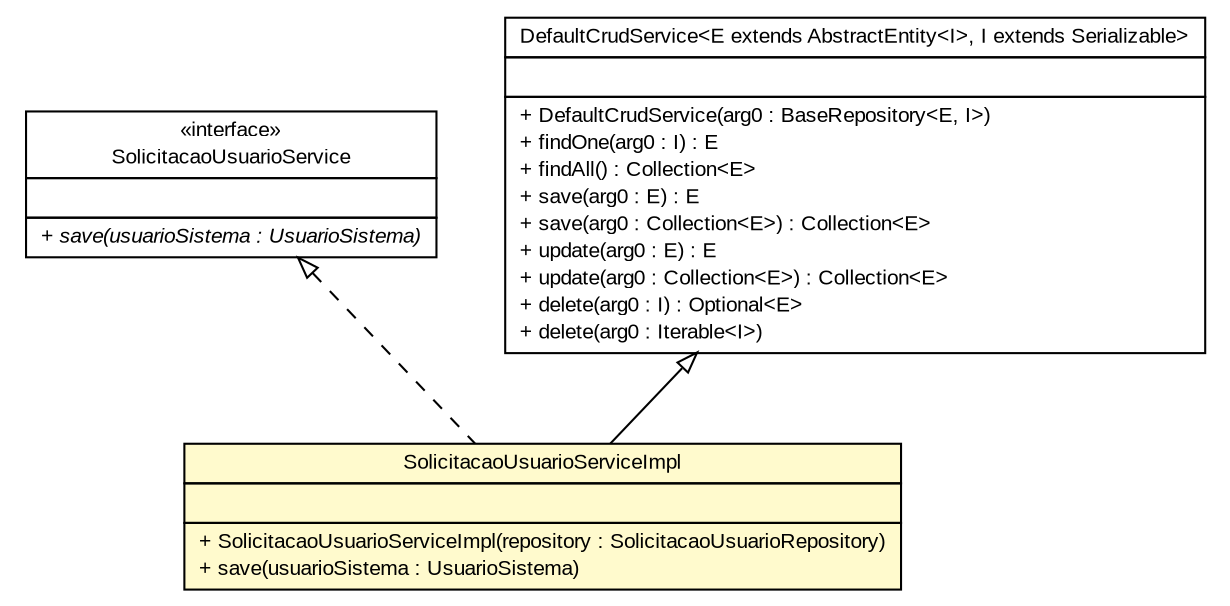 #!/usr/local/bin/dot
#
# Class diagram 
# Generated by UMLGraph version R5_6 (http://www.umlgraph.org/)
#

digraph G {
	edge [fontname="arial",fontsize=10,labelfontname="arial",labelfontsize=10];
	node [fontname="arial",fontsize=10,shape=plaintext];
	nodesep=0.25;
	ranksep=0.5;
	// br.gov.to.sefaz.seg.business.gestao.service.SolicitacaoUsuarioService
	c37005 [label=<<table title="br.gov.to.sefaz.seg.business.gestao.service.SolicitacaoUsuarioService" border="0" cellborder="1" cellspacing="0" cellpadding="2" port="p" href="../SolicitacaoUsuarioService.html">
		<tr><td><table border="0" cellspacing="0" cellpadding="1">
<tr><td align="center" balign="center"> &#171;interface&#187; </td></tr>
<tr><td align="center" balign="center"> SolicitacaoUsuarioService </td></tr>
		</table></td></tr>
		<tr><td><table border="0" cellspacing="0" cellpadding="1">
<tr><td align="left" balign="left">  </td></tr>
		</table></td></tr>
		<tr><td><table border="0" cellspacing="0" cellpadding="1">
<tr><td align="left" balign="left"><font face="arial italic" point-size="10.0"> + save(usuarioSistema : UsuarioSistema) </font></td></tr>
		</table></td></tr>
		</table>>, URL="../SolicitacaoUsuarioService.html", fontname="arial", fontcolor="black", fontsize=10.0];
	// br.gov.to.sefaz.seg.business.gestao.service.impl.SolicitacaoUsuarioServiceImpl
	c37039 [label=<<table title="br.gov.to.sefaz.seg.business.gestao.service.impl.SolicitacaoUsuarioServiceImpl" border="0" cellborder="1" cellspacing="0" cellpadding="2" port="p" bgcolor="lemonChiffon" href="./SolicitacaoUsuarioServiceImpl.html">
		<tr><td><table border="0" cellspacing="0" cellpadding="1">
<tr><td align="center" balign="center"> SolicitacaoUsuarioServiceImpl </td></tr>
		</table></td></tr>
		<tr><td><table border="0" cellspacing="0" cellpadding="1">
<tr><td align="left" balign="left">  </td></tr>
		</table></td></tr>
		<tr><td><table border="0" cellspacing="0" cellpadding="1">
<tr><td align="left" balign="left"> + SolicitacaoUsuarioServiceImpl(repository : SolicitacaoUsuarioRepository) </td></tr>
<tr><td align="left" balign="left"> + save(usuarioSistema : UsuarioSistema) </td></tr>
		</table></td></tr>
		</table>>, URL="./SolicitacaoUsuarioServiceImpl.html", fontname="arial", fontcolor="black", fontsize=10.0];
	//br.gov.to.sefaz.seg.business.gestao.service.impl.SolicitacaoUsuarioServiceImpl extends br.gov.to.sefaz.business.service.impl.DefaultCrudService<br.gov.to.sefaz.seg.persistence.entity.SolicitacaoUsuario, java.lang.Long>
	c37151:p -> c37039:p [dir=back,arrowtail=empty];
	//br.gov.to.sefaz.seg.business.gestao.service.impl.SolicitacaoUsuarioServiceImpl implements br.gov.to.sefaz.seg.business.gestao.service.SolicitacaoUsuarioService
	c37005:p -> c37039:p [dir=back,arrowtail=empty,style=dashed];
	// br.gov.to.sefaz.business.service.impl.DefaultCrudService<E extends br.gov.to.sefaz.persistence.entity.AbstractEntity<I>, I extends java.io.Serializable>
	c37151 [label=<<table title="br.gov.to.sefaz.business.service.impl.DefaultCrudService" border="0" cellborder="1" cellspacing="0" cellpadding="2" port="p" href="http://java.sun.com/j2se/1.4.2/docs/api/br/gov/to/sefaz/business/service/impl/DefaultCrudService.html">
		<tr><td><table border="0" cellspacing="0" cellpadding="1">
<tr><td align="center" balign="center"> DefaultCrudService&lt;E extends AbstractEntity&lt;I&gt;, I extends Serializable&gt; </td></tr>
		</table></td></tr>
		<tr><td><table border="0" cellspacing="0" cellpadding="1">
<tr><td align="left" balign="left">  </td></tr>
		</table></td></tr>
		<tr><td><table border="0" cellspacing="0" cellpadding="1">
<tr><td align="left" balign="left"> + DefaultCrudService(arg0 : BaseRepository&lt;E, I&gt;) </td></tr>
<tr><td align="left" balign="left"> + findOne(arg0 : I) : E </td></tr>
<tr><td align="left" balign="left"> + findAll() : Collection&lt;E&gt; </td></tr>
<tr><td align="left" balign="left"> + save(arg0 : E) : E </td></tr>
<tr><td align="left" balign="left"> + save(arg0 : Collection&lt;E&gt;) : Collection&lt;E&gt; </td></tr>
<tr><td align="left" balign="left"> + update(arg0 : E) : E </td></tr>
<tr><td align="left" balign="left"> + update(arg0 : Collection&lt;E&gt;) : Collection&lt;E&gt; </td></tr>
<tr><td align="left" balign="left"> + delete(arg0 : I) : Optional&lt;E&gt; </td></tr>
<tr><td align="left" balign="left"> + delete(arg0 : Iterable&lt;I&gt;) </td></tr>
		</table></td></tr>
		</table>>, URL="http://java.sun.com/j2se/1.4.2/docs/api/br/gov/to/sefaz/business/service/impl/DefaultCrudService.html", fontname="arial", fontcolor="black", fontsize=10.0];
}

